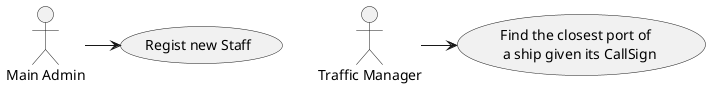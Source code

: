 @startuml
'https://plantuml.com/use-case-diagram

:Main Admin: as Admin
:Traffic Manager: as TrafficManager

Admin -> (Regist new Staff)
TrafficManager -> (Find the closest port of \n a ship given its CallSign)
@enduml